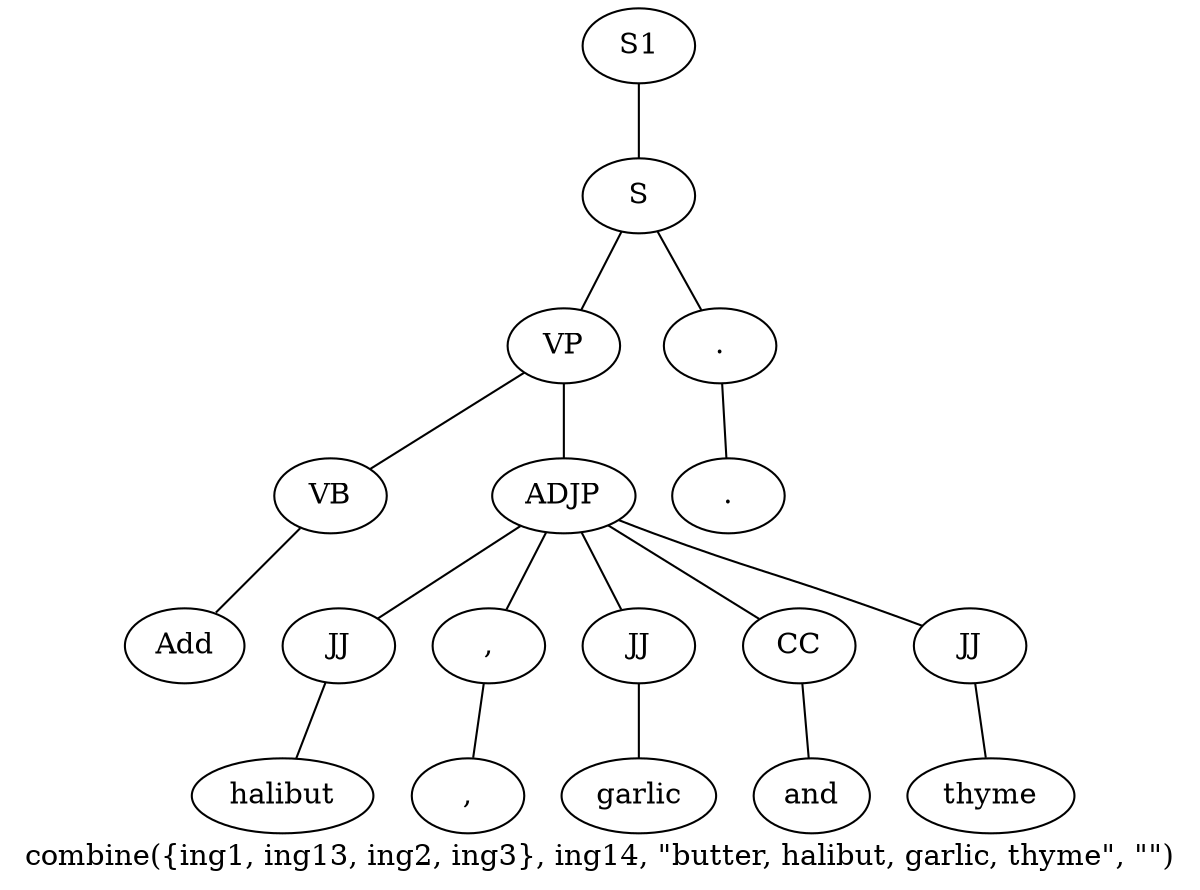 graph SyntaxGraph {
	label = "combine({ing1, ing13, ing2, ing3}, ing14, \"butter, halibut, garlic, thyme\", \"\")";
	Node0 [label="S1"];
	Node1 [label="S"];
	Node2 [label="VP"];
	Node3 [label="VB"];
	Node4 [label="Add"];
	Node5 [label="ADJP"];
	Node6 [label="JJ"];
	Node7 [label="halibut"];
	Node8 [label=","];
	Node9 [label=","];
	Node10 [label="JJ"];
	Node11 [label="garlic"];
	Node12 [label="CC"];
	Node13 [label="and"];
	Node14 [label="JJ"];
	Node15 [label="thyme"];
	Node16 [label="."];
	Node17 [label="."];

	Node0 -- Node1;
	Node1 -- Node2;
	Node1 -- Node16;
	Node2 -- Node3;
	Node2 -- Node5;
	Node3 -- Node4;
	Node5 -- Node6;
	Node5 -- Node8;
	Node5 -- Node10;
	Node5 -- Node12;
	Node5 -- Node14;
	Node6 -- Node7;
	Node8 -- Node9;
	Node10 -- Node11;
	Node12 -- Node13;
	Node14 -- Node15;
	Node16 -- Node17;
}